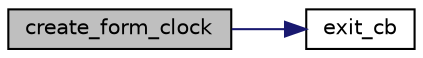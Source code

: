 digraph "create_form_clock"
{
 // LATEX_PDF_SIZE
  edge [fontname="Helvetica",fontsize="10",labelfontname="Helvetica",labelfontsize="10"];
  node [fontname="Helvetica",fontsize="10",shape=record];
  rankdir="LR";
  Node1 [label="create_form_clock",height=0.2,width=0.4,color="black", fillcolor="grey75", style="filled", fontcolor="black",tooltip=" "];
  Node1 -> Node2 [color="midnightblue",fontsize="10",style="solid",fontname="Helvetica"];
  Node2 [label="exit_cb",height=0.2,width=0.4,color="black", fillcolor="white", style="filled",URL="$otg__form_8c.html#a5f00478bc19c05469729a331fe6618b2",tooltip=" "];
}

